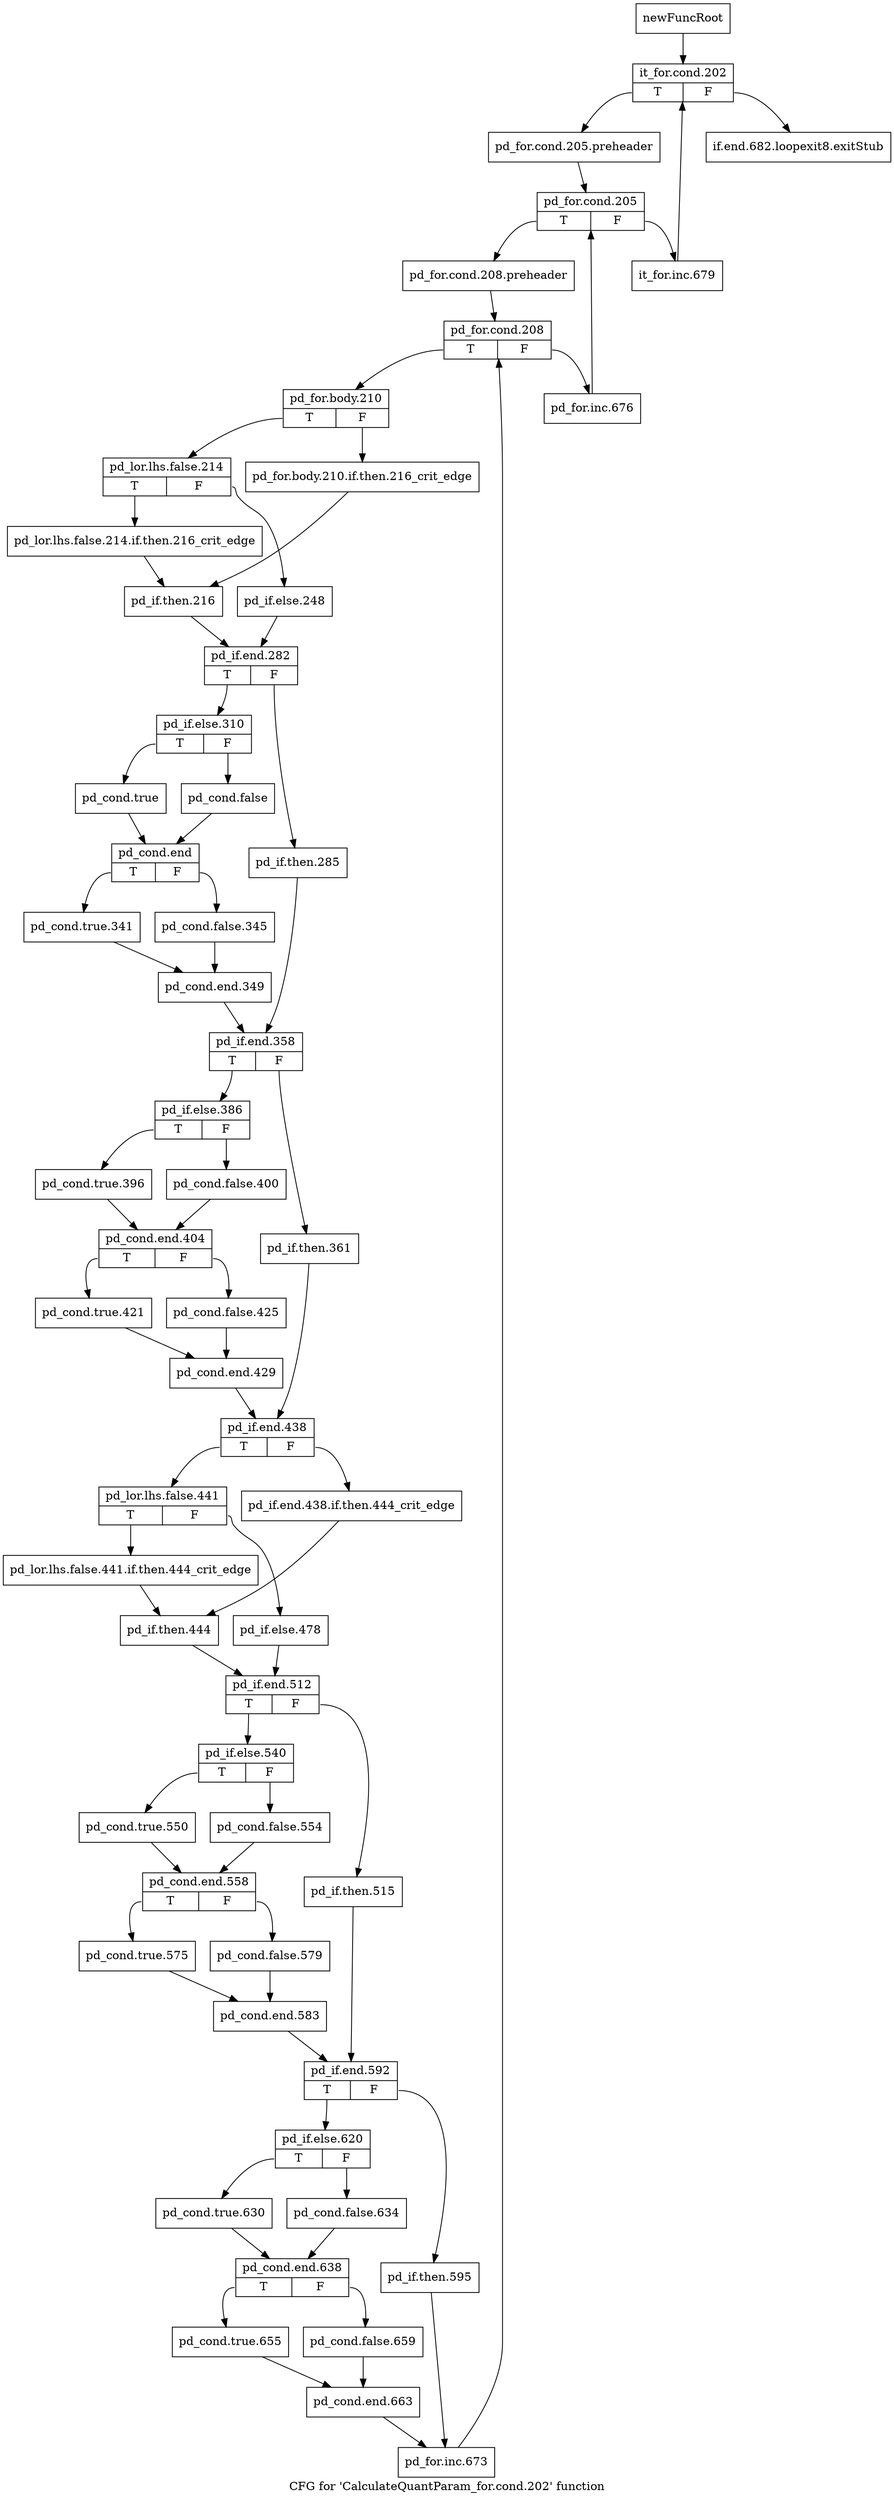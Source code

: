 digraph "CFG for 'CalculateQuantParam_for.cond.202' function" {
	label="CFG for 'CalculateQuantParam_for.cond.202' function";

	Node0x2a7d490 [shape=record,label="{newFuncRoot}"];
	Node0x2a7d490 -> Node0x2a7d530;
	Node0x2a7d4e0 [shape=record,label="{if.end.682.loopexit8.exitStub}"];
	Node0x2a7d530 [shape=record,label="{it_for.cond.202|{<s0>T|<s1>F}}"];
	Node0x2a7d530:s0 -> Node0x2a7d580;
	Node0x2a7d530:s1 -> Node0x2a7d4e0;
	Node0x2a7d580 [shape=record,label="{pd_for.cond.205.preheader}"];
	Node0x2a7d580 -> Node0x2a7d5d0;
	Node0x2a7d5d0 [shape=record,label="{pd_for.cond.205|{<s0>T|<s1>F}}"];
	Node0x2a7d5d0:s0 -> Node0x2a7d670;
	Node0x2a7d5d0:s1 -> Node0x2a7d620;
	Node0x2a7d620 [shape=record,label="{it_for.inc.679}"];
	Node0x2a7d620 -> Node0x2a7d530;
	Node0x2a7d670 [shape=record,label="{pd_for.cond.208.preheader}"];
	Node0x2a7d670 -> Node0x2a7d6c0;
	Node0x2a7d6c0 [shape=record,label="{pd_for.cond.208|{<s0>T|<s1>F}}"];
	Node0x2a7d6c0:s0 -> Node0x2a7d760;
	Node0x2a7d6c0:s1 -> Node0x2a7d710;
	Node0x2a7d710 [shape=record,label="{pd_for.inc.676}"];
	Node0x2a7d710 -> Node0x2a7d5d0;
	Node0x2a7d760 [shape=record,label="{pd_for.body.210|{<s0>T|<s1>F}}"];
	Node0x2a7d760:s0 -> Node0x2a7d800;
	Node0x2a7d760:s1 -> Node0x2a7d7b0;
	Node0x2a7d7b0 [shape=record,label="{pd_for.body.210.if.then.216_crit_edge}"];
	Node0x2a7d7b0 -> Node0x2a7d8f0;
	Node0x2a7d800 [shape=record,label="{pd_lor.lhs.false.214|{<s0>T|<s1>F}}"];
	Node0x2a7d800:s0 -> Node0x2a7d8a0;
	Node0x2a7d800:s1 -> Node0x2a7d850;
	Node0x2a7d850 [shape=record,label="{pd_if.else.248}"];
	Node0x2a7d850 -> Node0x2a7d940;
	Node0x2a7d8a0 [shape=record,label="{pd_lor.lhs.false.214.if.then.216_crit_edge}"];
	Node0x2a7d8a0 -> Node0x2a7d8f0;
	Node0x2a7d8f0 [shape=record,label="{pd_if.then.216}"];
	Node0x2a7d8f0 -> Node0x2a7d940;
	Node0x2a7d940 [shape=record,label="{pd_if.end.282|{<s0>T|<s1>F}}"];
	Node0x2a7d940:s0 -> Node0x2a7d9e0;
	Node0x2a7d940:s1 -> Node0x2a7d990;
	Node0x2a7d990 [shape=record,label="{pd_if.then.285}"];
	Node0x2a7d990 -> Node0x2a7dc10;
	Node0x2a7d9e0 [shape=record,label="{pd_if.else.310|{<s0>T|<s1>F}}"];
	Node0x2a7d9e0:s0 -> Node0x2a7da80;
	Node0x2a7d9e0:s1 -> Node0x2a7da30;
	Node0x2a7da30 [shape=record,label="{pd_cond.false}"];
	Node0x2a7da30 -> Node0x2a7dad0;
	Node0x2a7da80 [shape=record,label="{pd_cond.true}"];
	Node0x2a7da80 -> Node0x2a7dad0;
	Node0x2a7dad0 [shape=record,label="{pd_cond.end|{<s0>T|<s1>F}}"];
	Node0x2a7dad0:s0 -> Node0x2a7db70;
	Node0x2a7dad0:s1 -> Node0x2a7db20;
	Node0x2a7db20 [shape=record,label="{pd_cond.false.345}"];
	Node0x2a7db20 -> Node0x2a7dbc0;
	Node0x2a7db70 [shape=record,label="{pd_cond.true.341}"];
	Node0x2a7db70 -> Node0x2a7dbc0;
	Node0x2a7dbc0 [shape=record,label="{pd_cond.end.349}"];
	Node0x2a7dbc0 -> Node0x2a7dc10;
	Node0x2a7dc10 [shape=record,label="{pd_if.end.358|{<s0>T|<s1>F}}"];
	Node0x2a7dc10:s0 -> Node0x2a7dcb0;
	Node0x2a7dc10:s1 -> Node0x2a7dc60;
	Node0x2a7dc60 [shape=record,label="{pd_if.then.361}"];
	Node0x2a7dc60 -> Node0x2a7dee0;
	Node0x2a7dcb0 [shape=record,label="{pd_if.else.386|{<s0>T|<s1>F}}"];
	Node0x2a7dcb0:s0 -> Node0x2a7dd50;
	Node0x2a7dcb0:s1 -> Node0x2a7dd00;
	Node0x2a7dd00 [shape=record,label="{pd_cond.false.400}"];
	Node0x2a7dd00 -> Node0x2a7dda0;
	Node0x2a7dd50 [shape=record,label="{pd_cond.true.396}"];
	Node0x2a7dd50 -> Node0x2a7dda0;
	Node0x2a7dda0 [shape=record,label="{pd_cond.end.404|{<s0>T|<s1>F}}"];
	Node0x2a7dda0:s0 -> Node0x2a7de40;
	Node0x2a7dda0:s1 -> Node0x2a7ddf0;
	Node0x2a7ddf0 [shape=record,label="{pd_cond.false.425}"];
	Node0x2a7ddf0 -> Node0x2a7de90;
	Node0x2a7de40 [shape=record,label="{pd_cond.true.421}"];
	Node0x2a7de40 -> Node0x2a7de90;
	Node0x2a7de90 [shape=record,label="{pd_cond.end.429}"];
	Node0x2a7de90 -> Node0x2a7dee0;
	Node0x2a7dee0 [shape=record,label="{pd_if.end.438|{<s0>T|<s1>F}}"];
	Node0x2a7dee0:s0 -> Node0x2a7df80;
	Node0x2a7dee0:s1 -> Node0x2a7df30;
	Node0x2a7df30 [shape=record,label="{pd_if.end.438.if.then.444_crit_edge}"];
	Node0x2a7df30 -> Node0x2a7e070;
	Node0x2a7df80 [shape=record,label="{pd_lor.lhs.false.441|{<s0>T|<s1>F}}"];
	Node0x2a7df80:s0 -> Node0x2a7e020;
	Node0x2a7df80:s1 -> Node0x2a7dfd0;
	Node0x2a7dfd0 [shape=record,label="{pd_if.else.478}"];
	Node0x2a7dfd0 -> Node0x2a7e0c0;
	Node0x2a7e020 [shape=record,label="{pd_lor.lhs.false.441.if.then.444_crit_edge}"];
	Node0x2a7e020 -> Node0x2a7e070;
	Node0x2a7e070 [shape=record,label="{pd_if.then.444}"];
	Node0x2a7e070 -> Node0x2a7e0c0;
	Node0x2a7e0c0 [shape=record,label="{pd_if.end.512|{<s0>T|<s1>F}}"];
	Node0x2a7e0c0:s0 -> Node0x2a7e160;
	Node0x2a7e0c0:s1 -> Node0x2a7e110;
	Node0x2a7e110 [shape=record,label="{pd_if.then.515}"];
	Node0x2a7e110 -> Node0x2a7e390;
	Node0x2a7e160 [shape=record,label="{pd_if.else.540|{<s0>T|<s1>F}}"];
	Node0x2a7e160:s0 -> Node0x2a7e200;
	Node0x2a7e160:s1 -> Node0x2a7e1b0;
	Node0x2a7e1b0 [shape=record,label="{pd_cond.false.554}"];
	Node0x2a7e1b0 -> Node0x2a7e250;
	Node0x2a7e200 [shape=record,label="{pd_cond.true.550}"];
	Node0x2a7e200 -> Node0x2a7e250;
	Node0x2a7e250 [shape=record,label="{pd_cond.end.558|{<s0>T|<s1>F}}"];
	Node0x2a7e250:s0 -> Node0x2a7e2f0;
	Node0x2a7e250:s1 -> Node0x2a7e2a0;
	Node0x2a7e2a0 [shape=record,label="{pd_cond.false.579}"];
	Node0x2a7e2a0 -> Node0x2a7e340;
	Node0x2a7e2f0 [shape=record,label="{pd_cond.true.575}"];
	Node0x2a7e2f0 -> Node0x2a7e340;
	Node0x2a7e340 [shape=record,label="{pd_cond.end.583}"];
	Node0x2a7e340 -> Node0x2a7e390;
	Node0x2a7e390 [shape=record,label="{pd_if.end.592|{<s0>T|<s1>F}}"];
	Node0x2a7e390:s0 -> Node0x2a7e430;
	Node0x2a7e390:s1 -> Node0x2a7e3e0;
	Node0x2a7e3e0 [shape=record,label="{pd_if.then.595}"];
	Node0x2a7e3e0 -> Node0x2a7e660;
	Node0x2a7e430 [shape=record,label="{pd_if.else.620|{<s0>T|<s1>F}}"];
	Node0x2a7e430:s0 -> Node0x2a7e4d0;
	Node0x2a7e430:s1 -> Node0x2a7e480;
	Node0x2a7e480 [shape=record,label="{pd_cond.false.634}"];
	Node0x2a7e480 -> Node0x2a7e520;
	Node0x2a7e4d0 [shape=record,label="{pd_cond.true.630}"];
	Node0x2a7e4d0 -> Node0x2a7e520;
	Node0x2a7e520 [shape=record,label="{pd_cond.end.638|{<s0>T|<s1>F}}"];
	Node0x2a7e520:s0 -> Node0x2a7e5c0;
	Node0x2a7e520:s1 -> Node0x2a7e570;
	Node0x2a7e570 [shape=record,label="{pd_cond.false.659}"];
	Node0x2a7e570 -> Node0x2a7e610;
	Node0x2a7e5c0 [shape=record,label="{pd_cond.true.655}"];
	Node0x2a7e5c0 -> Node0x2a7e610;
	Node0x2a7e610 [shape=record,label="{pd_cond.end.663}"];
	Node0x2a7e610 -> Node0x2a7e660;
	Node0x2a7e660 [shape=record,label="{pd_for.inc.673}"];
	Node0x2a7e660 -> Node0x2a7d6c0;
}
